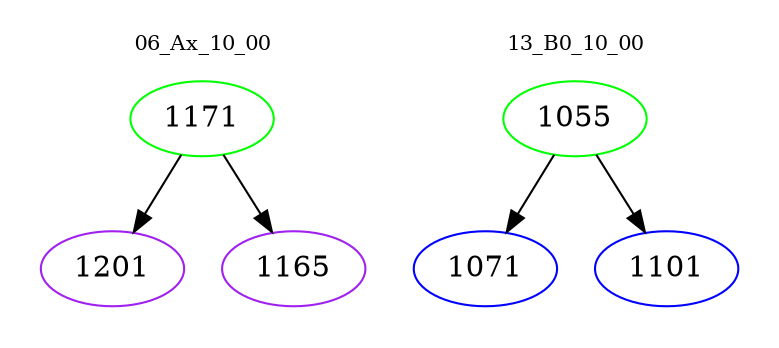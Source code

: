 digraph{
subgraph cluster_0 {
color = white
label = "06_Ax_10_00";
fontsize=10;
T0_1171 [label="1171", color="green"]
T0_1171 -> T0_1201 [color="black"]
T0_1201 [label="1201", color="purple"]
T0_1171 -> T0_1165 [color="black"]
T0_1165 [label="1165", color="purple"]
}
subgraph cluster_1 {
color = white
label = "13_B0_10_00";
fontsize=10;
T1_1055 [label="1055", color="green"]
T1_1055 -> T1_1071 [color="black"]
T1_1071 [label="1071", color="blue"]
T1_1055 -> T1_1101 [color="black"]
T1_1101 [label="1101", color="blue"]
}
}
